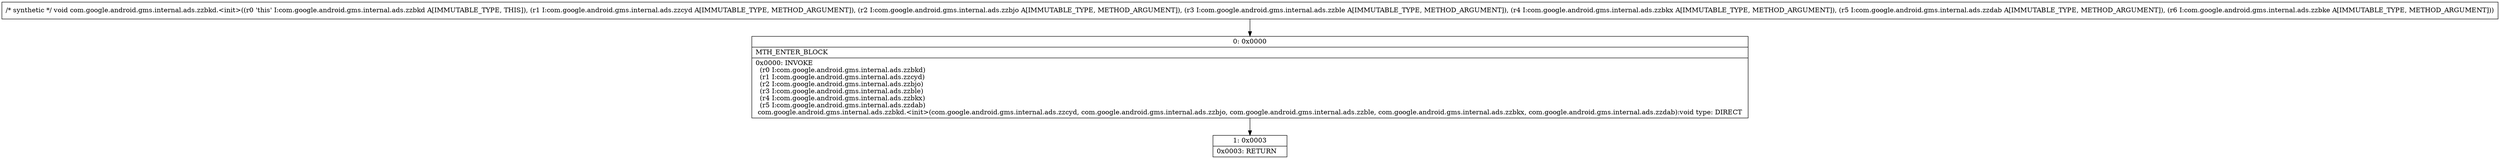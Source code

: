 digraph "CFG forcom.google.android.gms.internal.ads.zzbkd.\<init\>(Lcom\/google\/android\/gms\/internal\/ads\/zzcyd;Lcom\/google\/android\/gms\/internal\/ads\/zzbjo;Lcom\/google\/android\/gms\/internal\/ads\/zzble;Lcom\/google\/android\/gms\/internal\/ads\/zzbkx;Lcom\/google\/android\/gms\/internal\/ads\/zzdab;Lcom\/google\/android\/gms\/internal\/ads\/zzbke;)V" {
Node_0 [shape=record,label="{0\:\ 0x0000|MTH_ENTER_BLOCK\l|0x0000: INVOKE  \l  (r0 I:com.google.android.gms.internal.ads.zzbkd)\l  (r1 I:com.google.android.gms.internal.ads.zzcyd)\l  (r2 I:com.google.android.gms.internal.ads.zzbjo)\l  (r3 I:com.google.android.gms.internal.ads.zzble)\l  (r4 I:com.google.android.gms.internal.ads.zzbkx)\l  (r5 I:com.google.android.gms.internal.ads.zzdab)\l com.google.android.gms.internal.ads.zzbkd.\<init\>(com.google.android.gms.internal.ads.zzcyd, com.google.android.gms.internal.ads.zzbjo, com.google.android.gms.internal.ads.zzble, com.google.android.gms.internal.ads.zzbkx, com.google.android.gms.internal.ads.zzdab):void type: DIRECT \l}"];
Node_1 [shape=record,label="{1\:\ 0x0003|0x0003: RETURN   \l}"];
MethodNode[shape=record,label="{\/* synthetic *\/ void com.google.android.gms.internal.ads.zzbkd.\<init\>((r0 'this' I:com.google.android.gms.internal.ads.zzbkd A[IMMUTABLE_TYPE, THIS]), (r1 I:com.google.android.gms.internal.ads.zzcyd A[IMMUTABLE_TYPE, METHOD_ARGUMENT]), (r2 I:com.google.android.gms.internal.ads.zzbjo A[IMMUTABLE_TYPE, METHOD_ARGUMENT]), (r3 I:com.google.android.gms.internal.ads.zzble A[IMMUTABLE_TYPE, METHOD_ARGUMENT]), (r4 I:com.google.android.gms.internal.ads.zzbkx A[IMMUTABLE_TYPE, METHOD_ARGUMENT]), (r5 I:com.google.android.gms.internal.ads.zzdab A[IMMUTABLE_TYPE, METHOD_ARGUMENT]), (r6 I:com.google.android.gms.internal.ads.zzbke A[IMMUTABLE_TYPE, METHOD_ARGUMENT])) }"];
MethodNode -> Node_0;
Node_0 -> Node_1;
}

